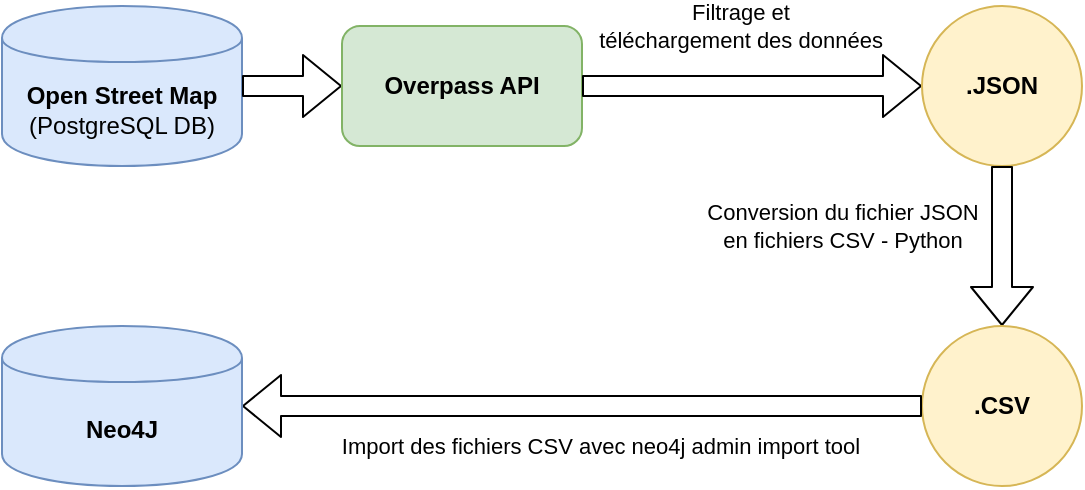 <mxfile version="13.3.5" type="device"><diagram id="I3d7g7xU1f7DVZdOT2_a" name="Page-1"><mxGraphModel dx="1422" dy="712" grid="1" gridSize="10" guides="1" tooltips="1" connect="1" arrows="1" fold="1" page="1" pageScale="1" pageWidth="1100" pageHeight="850" math="0" shadow="0"><root><mxCell id="0"/><mxCell id="1" parent="0"/><mxCell id="q-B8oUs2faYrxOTqiUb6-2" value="&lt;div&gt;&lt;b&gt;Open Street Map &lt;/b&gt;&lt;br&gt;&lt;/div&gt;&lt;div&gt;(PostgreSQL DB)&lt;br&gt;&lt;/div&gt;" style="shape=cylinder;whiteSpace=wrap;html=1;boundedLbl=1;backgroundOutline=1;fillColor=#dae8fc;strokeColor=#6c8ebf;" parent="1" vertex="1"><mxGeometry x="140" y="160" width="120" height="80" as="geometry"/></mxCell><mxCell id="q-B8oUs2faYrxOTqiUb6-3" value="" style="shape=flexArrow;endArrow=classic;html=1;entryX=0;entryY=0.5;entryDx=0;entryDy=0;exitX=1;exitY=0.5;exitDx=0;exitDy=0;exitPerimeter=0;" parent="1" edge="1" target="q-B8oUs2faYrxOTqiUb6-6" source="q-B8oUs2faYrxOTqiUb6-2"><mxGeometry width="50" height="50" relative="1" as="geometry"><mxPoint x="200" y="200" as="sourcePoint"/><mxPoint x="280" y="200" as="targetPoint"/></mxGeometry></mxCell><mxCell id="q-B8oUs2faYrxOTqiUb6-6" value="&lt;b&gt;Overpass API&lt;/b&gt;" style="rounded=1;whiteSpace=wrap;html=1;fillColor=#d5e8d4;strokeColor=#82b366;" parent="1" vertex="1"><mxGeometry x="310" y="170" width="120" height="60" as="geometry"/></mxCell><mxCell id="q-B8oUs2faYrxOTqiUb6-7" value="" style="shape=flexArrow;endArrow=classic;html=1;entryX=0;entryY=0.5;entryDx=0;entryDy=0;exitX=1;exitY=0.5;exitDx=0;exitDy=0;" parent="1" edge="1" target="q-B8oUs2faYrxOTqiUb6-15" source="q-B8oUs2faYrxOTqiUb6-6"><mxGeometry width="50" height="50" relative="1" as="geometry"><mxPoint x="430" y="200" as="sourcePoint"/><mxPoint x="480" y="200" as="targetPoint"/></mxGeometry></mxCell><mxCell id="UzPiA1Zb2ImJa0KdXEmB-6" value="Filtrage et&lt;br&gt;téléchargement des données" style="edgeLabel;html=1;align=center;verticalAlign=middle;resizable=0;points=[];" vertex="1" connectable="0" parent="q-B8oUs2faYrxOTqiUb6-7"><mxGeometry x="-0.55" y="-3" relative="1" as="geometry"><mxPoint x="41" y="-33" as="offset"/></mxGeometry></mxCell><mxCell id="q-B8oUs2faYrxOTqiUb6-15" value="&lt;b&gt;.JSON&lt;/b&gt;" style="ellipse;whiteSpace=wrap;html=1;aspect=fixed;fillColor=#fff2cc;strokeColor=#d6b656;" parent="1" vertex="1"><mxGeometry x="600" y="160" width="80" height="80" as="geometry"/></mxCell><mxCell id="q-B8oUs2faYrxOTqiUb6-16" value="" style="shape=flexArrow;endArrow=classic;html=1;exitX=0.5;exitY=1;exitDx=0;exitDy=0;entryX=0.5;entryY=0;entryDx=0;entryDy=0;" parent="1" target="q-B8oUs2faYrxOTqiUb6-17" edge="1" source="q-B8oUs2faYrxOTqiUb6-15"><mxGeometry width="50" height="50" relative="1" as="geometry"><mxPoint x="480" y="359.5" as="sourcePoint"/><mxPoint x="520" y="320" as="targetPoint"/></mxGeometry></mxCell><mxCell id="UzPiA1Zb2ImJa0KdXEmB-4" value="Conversion du fichier JSON&lt;br&gt;en fichiers CSV&amp;nbsp;- Python" style="edgeLabel;html=1;align=center;verticalAlign=middle;resizable=0;points=[];" vertex="1" connectable="0" parent="q-B8oUs2faYrxOTqiUb6-16"><mxGeometry x="-0.5" relative="1" as="geometry"><mxPoint x="-80" y="10" as="offset"/></mxGeometry></mxCell><mxCell id="q-B8oUs2faYrxOTqiUb6-17" value="&lt;b&gt;.CSV&lt;/b&gt;" style="ellipse;whiteSpace=wrap;html=1;aspect=fixed;fillColor=#fff2cc;strokeColor=#d6b656;" parent="1" vertex="1"><mxGeometry x="600" y="320" width="80" height="80" as="geometry"/></mxCell><mxCell id="q-B8oUs2faYrxOTqiUb6-18" value="" style="shape=flexArrow;endArrow=classic;html=1;exitX=0;exitY=0.5;exitDx=0;exitDy=0;entryX=1;entryY=0.5;entryDx=0;entryDy=0;" parent="1" edge="1" target="q-B8oUs2faYrxOTqiUb6-19" source="q-B8oUs2faYrxOTqiUb6-17"><mxGeometry width="50" height="50" relative="1" as="geometry"><mxPoint x="300" y="359.5" as="sourcePoint"/><mxPoint x="190" y="359.5" as="targetPoint"/></mxGeometry></mxCell><mxCell id="UzPiA1Zb2ImJa0KdXEmB-5" value="Import des fichiers CSV avec neo4j admin import tool" style="edgeLabel;html=1;align=center;verticalAlign=middle;resizable=0;points=[];" vertex="1" connectable="0" parent="q-B8oUs2faYrxOTqiUb6-18"><mxGeometry x="0.269" y="2" relative="1" as="geometry"><mxPoint x="54" y="18" as="offset"/></mxGeometry></mxCell><mxCell id="q-B8oUs2faYrxOTqiUb6-19" value="&lt;b&gt;Neo4J&lt;/b&gt;" style="shape=cylinder;whiteSpace=wrap;html=1;boundedLbl=1;backgroundOutline=1;fillColor=#dae8fc;strokeColor=#6c8ebf;" parent="1" vertex="1"><mxGeometry x="140" y="320" width="120" height="80" as="geometry"/></mxCell></root></mxGraphModel></diagram></mxfile>